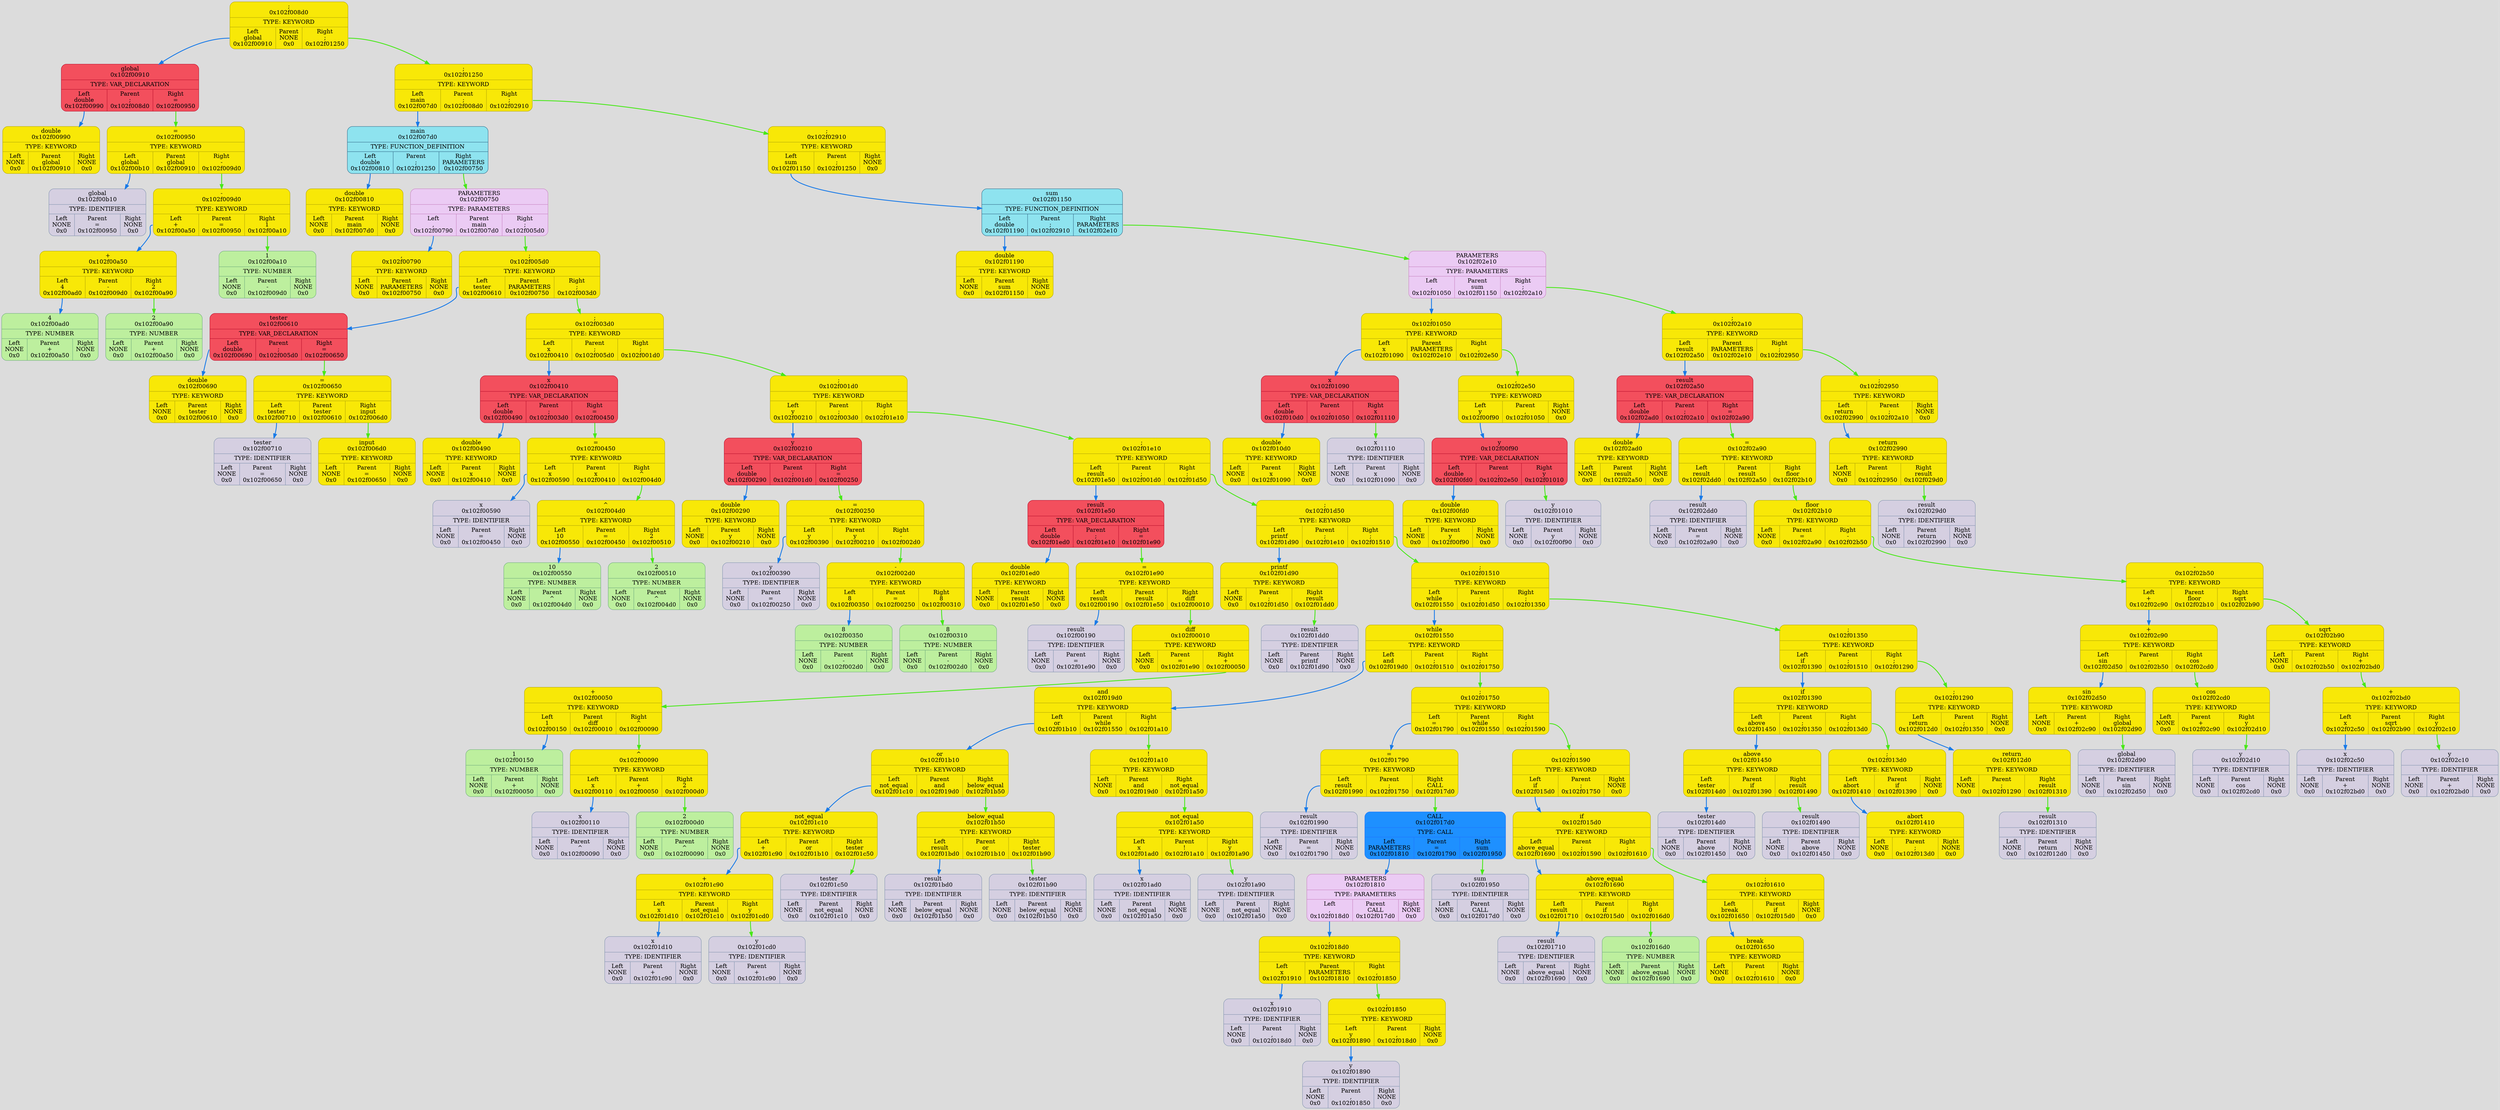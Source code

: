 digraph {
	fontname = "UbuntuMono";
	bgcolor = "#DCDCDC";

	node0x102f008d0 [ shape = Mrecord; style = filled; fillcolor = "#F8E807"; color = "#B6AA05"; fontcolor = "#000000"; label = " { ;\n0x102f008d0 | TYPE: KEYWORD| { <left> Left\nglobal\n0x102f00910 | Parent\nNONE\n0x0 | <right> Right\n;\n0x102f01250 } } "; ];
	node0x102f008d0:<left> -> node0x102f00910 [ style = "bold"; color = "#187AE8"; label = ""; ];
	node0x102f00910 [ shape = Mrecord; style = filled; fillcolor = "#F34F5D"; color = "#BD132F"; fontcolor = "#000000"; label = " { global\n0x102f00910 | TYPE: VAR_DECLARATION| { <left> Left\ndouble\n0x102f00990 | Parent\n;\n0x102f008d0 | <right> Right\n=\n0x102f00950 } } "; ];
	node0x102f00910:<left> -> node0x102f00990 [ style = "bold"; color = "#187AE8"; label = ""; ];
	node0x102f00990 [ shape = Mrecord; style = filled; fillcolor = "#F8E807"; color = "#B6AA05"; fontcolor = "#000000"; label = " { double\n0x102f00990 | TYPE: KEYWORD| { <left> Left\nNONE\n0x0 | Parent\nglobal\n0x102f00910 | <right> Right\nNONE\n0x0 } } "; ];
	node0x102f00950 [ shape = Mrecord; style = filled; fillcolor = "#F8E807"; color = "#B6AA05"; fontcolor = "#000000"; label = " { =\n0x102f00950 | TYPE: KEYWORD| { <left> Left\nglobal\n0x102f00b10 | Parent\nglobal\n0x102f00910 | <right> Right\n-\n0x102f009d0 } } "; ];
	node0x102f00950:<left> -> node0x102f00b10 [ style = "bold"; color = "#187AE8"; label = ""; ];
	node0x102f00b10 [ shape = Mrecord; style = filled; fillcolor = "#D5CFE1"; color = "#8797b2"; fontcolor = "#000000"; label = " { global\n0x102f00b10 | TYPE: IDENTIFIER| { <left> Left\nNONE\n0x0 | Parent\n=\n0x102f00950 | <right> Right\nNONE\n0x0 } } "; ];
	node0x102f009d0 [ shape = Mrecord; style = filled; fillcolor = "#F8E807"; color = "#B6AA05"; fontcolor = "#000000"; label = " { -\n0x102f009d0 | TYPE: KEYWORD| { <left> Left\n+\n0x102f00a50 | Parent\n=\n0x102f00950 | <right> Right\n1\n0x102f00a10 } } "; ];
	node0x102f009d0:<left> -> node0x102f00a50 [ style = "bold"; color = "#187AE8"; label = ""; ];
	node0x102f00a50 [ shape = Mrecord; style = filled; fillcolor = "#F8E807"; color = "#B6AA05"; fontcolor = "#000000"; label = " { +\n0x102f00a50 | TYPE: KEYWORD| { <left> Left\n4\n0x102f00ad0 | Parent\n-\n0x102f009d0 | <right> Right\n2\n0x102f00a90 } } "; ];
	node0x102f00a50:<left> -> node0x102f00ad0 [ style = "bold"; color = "#187AE8"; label = ""; ];
	node0x102f00ad0 [ shape = Mrecord; style = filled; fillcolor = "#BDEF9E"; color = "#74AF80"; fontcolor = "#000000"; label = " { 4\n0x102f00ad0 | TYPE: NUMBER| { <left> Left\nNONE\n0x0 | Parent\n+\n0x102f00a50 | <right> Right\nNONE\n0x0 } } "; ];
	node0x102f00a90 [ shape = Mrecord; style = filled; fillcolor = "#BDEF9E"; color = "#74AF80"; fontcolor = "#000000"; label = " { 2\n0x102f00a90 | TYPE: NUMBER| { <left> Left\nNONE\n0x0 | Parent\n+\n0x102f00a50 | <right> Right\nNONE\n0x0 } } "; ];
	node0x102f00a50:<right> -> node0x102f00a90 [ style = "bold"; color = "#48E818"; label = ""; ];
	node0x102f00a10 [ shape = Mrecord; style = filled; fillcolor = "#BDEF9E"; color = "#74AF80"; fontcolor = "#000000"; label = " { 1\n0x102f00a10 | TYPE: NUMBER| { <left> Left\nNONE\n0x0 | Parent\n-\n0x102f009d0 | <right> Right\nNONE\n0x0 } } "; ];
	node0x102f009d0:<right> -> node0x102f00a10 [ style = "bold"; color = "#48E818"; label = ""; ];
	node0x102f00950:<right> -> node0x102f009d0 [ style = "bold"; color = "#48E818"; label = ""; ];
	node0x102f00910:<right> -> node0x102f00950 [ style = "bold"; color = "#48E818"; label = ""; ];
	node0x102f01250 [ shape = Mrecord; style = filled; fillcolor = "#F8E807"; color = "#B6AA05"; fontcolor = "#000000"; label = " { ;\n0x102f01250 | TYPE: KEYWORD| { <left> Left\nmain\n0x102f007d0 | Parent\n;\n0x102f008d0 | <right> Right\n;\n0x102f02910 } } "; ];
	node0x102f01250:<left> -> node0x102f007d0 [ style = "bold"; color = "#187AE8"; label = ""; ];
	node0x102f007d0 [ shape = Mrecord; style = filled; fillcolor = "#8EE3EF"; color = "#37718E"; fontcolor = "#000000"; label = " { main\n0x102f007d0 | TYPE: FUNCTION_DEFINITION| { <left> Left\ndouble\n0x102f00810 | Parent\n;\n0x102f01250 | <right> Right\nPARAMETERS\n0x102f00750 } } "; ];
	node0x102f007d0:<left> -> node0x102f00810 [ style = "bold"; color = "#187AE8"; label = ""; ];
	node0x102f00810 [ shape = Mrecord; style = filled; fillcolor = "#F8E807"; color = "#B6AA05"; fontcolor = "#000000"; label = " { double\n0x102f00810 | TYPE: KEYWORD| { <left> Left\nNONE\n0x0 | Parent\nmain\n0x102f007d0 | <right> Right\nNONE\n0x0 } } "; ];
	node0x102f00750 [ shape = Mrecord; style = filled; fillcolor = "#EBCBF4"; color = "#C986C3"; fontcolor = "#000000"; label = " { PARAMETERS\n0x102f00750 | TYPE: PARAMETERS| { <left> Left\n,\n0x102f00790 | Parent\nmain\n0x102f007d0 | <right> Right\n;\n0x102f005d0 } } "; ];
	node0x102f00750:<left> -> node0x102f00790 [ style = "bold"; color = "#187AE8"; label = ""; ];
	node0x102f00790 [ shape = Mrecord; style = filled; fillcolor = "#F8E807"; color = "#B6AA05"; fontcolor = "#000000"; label = " { ,\n0x102f00790 | TYPE: KEYWORD| { <left> Left\nNONE\n0x0 | Parent\nPARAMETERS\n0x102f00750 | <right> Right\nNONE\n0x0 } } "; ];
	node0x102f005d0 [ shape = Mrecord; style = filled; fillcolor = "#F8E807"; color = "#B6AA05"; fontcolor = "#000000"; label = " { ;\n0x102f005d0 | TYPE: KEYWORD| { <left> Left\ntester\n0x102f00610 | Parent\nPARAMETERS\n0x102f00750 | <right> Right\n;\n0x102f003d0 } } "; ];
	node0x102f005d0:<left> -> node0x102f00610 [ style = "bold"; color = "#187AE8"; label = ""; ];
	node0x102f00610 [ shape = Mrecord; style = filled; fillcolor = "#F34F5D"; color = "#BD132F"; fontcolor = "#000000"; label = " { tester\n0x102f00610 | TYPE: VAR_DECLARATION| { <left> Left\ndouble\n0x102f00690 | Parent\n;\n0x102f005d0 | <right> Right\n=\n0x102f00650 } } "; ];
	node0x102f00610:<left> -> node0x102f00690 [ style = "bold"; color = "#187AE8"; label = ""; ];
	node0x102f00690 [ shape = Mrecord; style = filled; fillcolor = "#F8E807"; color = "#B6AA05"; fontcolor = "#000000"; label = " { double\n0x102f00690 | TYPE: KEYWORD| { <left> Left\nNONE\n0x0 | Parent\ntester\n0x102f00610 | <right> Right\nNONE\n0x0 } } "; ];
	node0x102f00650 [ shape = Mrecord; style = filled; fillcolor = "#F8E807"; color = "#B6AA05"; fontcolor = "#000000"; label = " { =\n0x102f00650 | TYPE: KEYWORD| { <left> Left\ntester\n0x102f00710 | Parent\ntester\n0x102f00610 | <right> Right\ninput\n0x102f006d0 } } "; ];
	node0x102f00650:<left> -> node0x102f00710 [ style = "bold"; color = "#187AE8"; label = ""; ];
	node0x102f00710 [ shape = Mrecord; style = filled; fillcolor = "#D5CFE1"; color = "#8797b2"; fontcolor = "#000000"; label = " { tester\n0x102f00710 | TYPE: IDENTIFIER| { <left> Left\nNONE\n0x0 | Parent\n=\n0x102f00650 | <right> Right\nNONE\n0x0 } } "; ];
	node0x102f006d0 [ shape = Mrecord; style = filled; fillcolor = "#F8E807"; color = "#B6AA05"; fontcolor = "#000000"; label = " { input\n0x102f006d0 | TYPE: KEYWORD| { <left> Left\nNONE\n0x0 | Parent\n=\n0x102f00650 | <right> Right\nNONE\n0x0 } } "; ];
	node0x102f00650:<right> -> node0x102f006d0 [ style = "bold"; color = "#48E818"; label = ""; ];
	node0x102f00610:<right> -> node0x102f00650 [ style = "bold"; color = "#48E818"; label = ""; ];
	node0x102f003d0 [ shape = Mrecord; style = filled; fillcolor = "#F8E807"; color = "#B6AA05"; fontcolor = "#000000"; label = " { ;\n0x102f003d0 | TYPE: KEYWORD| { <left> Left\nx\n0x102f00410 | Parent\n;\n0x102f005d0 | <right> Right\n;\n0x102f001d0 } } "; ];
	node0x102f003d0:<left> -> node0x102f00410 [ style = "bold"; color = "#187AE8"; label = ""; ];
	node0x102f00410 [ shape = Mrecord; style = filled; fillcolor = "#F34F5D"; color = "#BD132F"; fontcolor = "#000000"; label = " { x\n0x102f00410 | TYPE: VAR_DECLARATION| { <left> Left\ndouble\n0x102f00490 | Parent\n;\n0x102f003d0 | <right> Right\n=\n0x102f00450 } } "; ];
	node0x102f00410:<left> -> node0x102f00490 [ style = "bold"; color = "#187AE8"; label = ""; ];
	node0x102f00490 [ shape = Mrecord; style = filled; fillcolor = "#F8E807"; color = "#B6AA05"; fontcolor = "#000000"; label = " { double\n0x102f00490 | TYPE: KEYWORD| { <left> Left\nNONE\n0x0 | Parent\nx\n0x102f00410 | <right> Right\nNONE\n0x0 } } "; ];
	node0x102f00450 [ shape = Mrecord; style = filled; fillcolor = "#F8E807"; color = "#B6AA05"; fontcolor = "#000000"; label = " { =\n0x102f00450 | TYPE: KEYWORD| { <left> Left\nx\n0x102f00590 | Parent\nx\n0x102f00410 | <right> Right\n^\n0x102f004d0 } } "; ];
	node0x102f00450:<left> -> node0x102f00590 [ style = "bold"; color = "#187AE8"; label = ""; ];
	node0x102f00590 [ shape = Mrecord; style = filled; fillcolor = "#D5CFE1"; color = "#8797b2"; fontcolor = "#000000"; label = " { x\n0x102f00590 | TYPE: IDENTIFIER| { <left> Left\nNONE\n0x0 | Parent\n=\n0x102f00450 | <right> Right\nNONE\n0x0 } } "; ];
	node0x102f004d0 [ shape = Mrecord; style = filled; fillcolor = "#F8E807"; color = "#B6AA05"; fontcolor = "#000000"; label = " { ^\n0x102f004d0 | TYPE: KEYWORD| { <left> Left\n10\n0x102f00550 | Parent\n=\n0x102f00450 | <right> Right\n2\n0x102f00510 } } "; ];
	node0x102f004d0:<left> -> node0x102f00550 [ style = "bold"; color = "#187AE8"; label = ""; ];
	node0x102f00550 [ shape = Mrecord; style = filled; fillcolor = "#BDEF9E"; color = "#74AF80"; fontcolor = "#000000"; label = " { 10\n0x102f00550 | TYPE: NUMBER| { <left> Left\nNONE\n0x0 | Parent\n^\n0x102f004d0 | <right> Right\nNONE\n0x0 } } "; ];
	node0x102f00510 [ shape = Mrecord; style = filled; fillcolor = "#BDEF9E"; color = "#74AF80"; fontcolor = "#000000"; label = " { 2\n0x102f00510 | TYPE: NUMBER| { <left> Left\nNONE\n0x0 | Parent\n^\n0x102f004d0 | <right> Right\nNONE\n0x0 } } "; ];
	node0x102f004d0:<right> -> node0x102f00510 [ style = "bold"; color = "#48E818"; label = ""; ];
	node0x102f00450:<right> -> node0x102f004d0 [ style = "bold"; color = "#48E818"; label = ""; ];
	node0x102f00410:<right> -> node0x102f00450 [ style = "bold"; color = "#48E818"; label = ""; ];
	node0x102f001d0 [ shape = Mrecord; style = filled; fillcolor = "#F8E807"; color = "#B6AA05"; fontcolor = "#000000"; label = " { ;\n0x102f001d0 | TYPE: KEYWORD| { <left> Left\ny\n0x102f00210 | Parent\n;\n0x102f003d0 | <right> Right\n;\n0x102f01e10 } } "; ];
	node0x102f001d0:<left> -> node0x102f00210 [ style = "bold"; color = "#187AE8"; label = ""; ];
	node0x102f00210 [ shape = Mrecord; style = filled; fillcolor = "#F34F5D"; color = "#BD132F"; fontcolor = "#000000"; label = " { y\n0x102f00210 | TYPE: VAR_DECLARATION| { <left> Left\ndouble\n0x102f00290 | Parent\n;\n0x102f001d0 | <right> Right\n=\n0x102f00250 } } "; ];
	node0x102f00210:<left> -> node0x102f00290 [ style = "bold"; color = "#187AE8"; label = ""; ];
	node0x102f00290 [ shape = Mrecord; style = filled; fillcolor = "#F8E807"; color = "#B6AA05"; fontcolor = "#000000"; label = " { double\n0x102f00290 | TYPE: KEYWORD| { <left> Left\nNONE\n0x0 | Parent\ny\n0x102f00210 | <right> Right\nNONE\n0x0 } } "; ];
	node0x102f00250 [ shape = Mrecord; style = filled; fillcolor = "#F8E807"; color = "#B6AA05"; fontcolor = "#000000"; label = " { =\n0x102f00250 | TYPE: KEYWORD| { <left> Left\ny\n0x102f00390 | Parent\ny\n0x102f00210 | <right> Right\n-\n0x102f002d0 } } "; ];
	node0x102f00250:<left> -> node0x102f00390 [ style = "bold"; color = "#187AE8"; label = ""; ];
	node0x102f00390 [ shape = Mrecord; style = filled; fillcolor = "#D5CFE1"; color = "#8797b2"; fontcolor = "#000000"; label = " { y\n0x102f00390 | TYPE: IDENTIFIER| { <left> Left\nNONE\n0x0 | Parent\n=\n0x102f00250 | <right> Right\nNONE\n0x0 } } "; ];
	node0x102f002d0 [ shape = Mrecord; style = filled; fillcolor = "#F8E807"; color = "#B6AA05"; fontcolor = "#000000"; label = " { -\n0x102f002d0 | TYPE: KEYWORD| { <left> Left\n8\n0x102f00350 | Parent\n=\n0x102f00250 | <right> Right\n8\n0x102f00310 } } "; ];
	node0x102f002d0:<left> -> node0x102f00350 [ style = "bold"; color = "#187AE8"; label = ""; ];
	node0x102f00350 [ shape = Mrecord; style = filled; fillcolor = "#BDEF9E"; color = "#74AF80"; fontcolor = "#000000"; label = " { 8\n0x102f00350 | TYPE: NUMBER| { <left> Left\nNONE\n0x0 | Parent\n-\n0x102f002d0 | <right> Right\nNONE\n0x0 } } "; ];
	node0x102f00310 [ shape = Mrecord; style = filled; fillcolor = "#BDEF9E"; color = "#74AF80"; fontcolor = "#000000"; label = " { 8\n0x102f00310 | TYPE: NUMBER| { <left> Left\nNONE\n0x0 | Parent\n-\n0x102f002d0 | <right> Right\nNONE\n0x0 } } "; ];
	node0x102f002d0:<right> -> node0x102f00310 [ style = "bold"; color = "#48E818"; label = ""; ];
	node0x102f00250:<right> -> node0x102f002d0 [ style = "bold"; color = "#48E818"; label = ""; ];
	node0x102f00210:<right> -> node0x102f00250 [ style = "bold"; color = "#48E818"; label = ""; ];
	node0x102f01e10 [ shape = Mrecord; style = filled; fillcolor = "#F8E807"; color = "#B6AA05"; fontcolor = "#000000"; label = " { ;\n0x102f01e10 | TYPE: KEYWORD| { <left> Left\nresult\n0x102f01e50 | Parent\n;\n0x102f001d0 | <right> Right\n;\n0x102f01d50 } } "; ];
	node0x102f01e10:<left> -> node0x102f01e50 [ style = "bold"; color = "#187AE8"; label = ""; ];
	node0x102f01e50 [ shape = Mrecord; style = filled; fillcolor = "#F34F5D"; color = "#BD132F"; fontcolor = "#000000"; label = " { result\n0x102f01e50 | TYPE: VAR_DECLARATION| { <left> Left\ndouble\n0x102f01ed0 | Parent\n;\n0x102f01e10 | <right> Right\n=\n0x102f01e90 } } "; ];
	node0x102f01e50:<left> -> node0x102f01ed0 [ style = "bold"; color = "#187AE8"; label = ""; ];
	node0x102f01ed0 [ shape = Mrecord; style = filled; fillcolor = "#F8E807"; color = "#B6AA05"; fontcolor = "#000000"; label = " { double\n0x102f01ed0 | TYPE: KEYWORD| { <left> Left\nNONE\n0x0 | Parent\nresult\n0x102f01e50 | <right> Right\nNONE\n0x0 } } "; ];
	node0x102f01e90 [ shape = Mrecord; style = filled; fillcolor = "#F8E807"; color = "#B6AA05"; fontcolor = "#000000"; label = " { =\n0x102f01e90 | TYPE: KEYWORD| { <left> Left\nresult\n0x102f00190 | Parent\nresult\n0x102f01e50 | <right> Right\ndiff\n0x102f00010 } } "; ];
	node0x102f01e90:<left> -> node0x102f00190 [ style = "bold"; color = "#187AE8"; label = ""; ];
	node0x102f00190 [ shape = Mrecord; style = filled; fillcolor = "#D5CFE1"; color = "#8797b2"; fontcolor = "#000000"; label = " { result\n0x102f00190 | TYPE: IDENTIFIER| { <left> Left\nNONE\n0x0 | Parent\n=\n0x102f01e90 | <right> Right\nNONE\n0x0 } } "; ];
	node0x102f00010 [ shape = Mrecord; style = filled; fillcolor = "#F8E807"; color = "#B6AA05"; fontcolor = "#000000"; label = " { diff\n0x102f00010 | TYPE: KEYWORD| { <left> Left\nNONE\n0x0 | Parent\n=\n0x102f01e90 | <right> Right\n+\n0x102f00050 } } "; ];
	node0x102f00050 [ shape = Mrecord; style = filled; fillcolor = "#F8E807"; color = "#B6AA05"; fontcolor = "#000000"; label = " { +\n0x102f00050 | TYPE: KEYWORD| { <left> Left\n1\n0x102f00150 | Parent\ndiff\n0x102f00010 | <right> Right\n^\n0x102f00090 } } "; ];
	node0x102f00050:<left> -> node0x102f00150 [ style = "bold"; color = "#187AE8"; label = ""; ];
	node0x102f00150 [ shape = Mrecord; style = filled; fillcolor = "#BDEF9E"; color = "#74AF80"; fontcolor = "#000000"; label = " { 1\n0x102f00150 | TYPE: NUMBER| { <left> Left\nNONE\n0x0 | Parent\n+\n0x102f00050 | <right> Right\nNONE\n0x0 } } "; ];
	node0x102f00090 [ shape = Mrecord; style = filled; fillcolor = "#F8E807"; color = "#B6AA05"; fontcolor = "#000000"; label = " { ^\n0x102f00090 | TYPE: KEYWORD| { <left> Left\nx\n0x102f00110 | Parent\n+\n0x102f00050 | <right> Right\n2\n0x102f000d0 } } "; ];
	node0x102f00090:<left> -> node0x102f00110 [ style = "bold"; color = "#187AE8"; label = ""; ];
	node0x102f00110 [ shape = Mrecord; style = filled; fillcolor = "#D5CFE1"; color = "#8797b2"; fontcolor = "#000000"; label = " { x\n0x102f00110 | TYPE: IDENTIFIER| { <left> Left\nNONE\n0x0 | Parent\n^\n0x102f00090 | <right> Right\nNONE\n0x0 } } "; ];
	node0x102f000d0 [ shape = Mrecord; style = filled; fillcolor = "#BDEF9E"; color = "#74AF80"; fontcolor = "#000000"; label = " { 2\n0x102f000d0 | TYPE: NUMBER| { <left> Left\nNONE\n0x0 | Parent\n^\n0x102f00090 | <right> Right\nNONE\n0x0 } } "; ];
	node0x102f00090:<right> -> node0x102f000d0 [ style = "bold"; color = "#48E818"; label = ""; ];
	node0x102f00050:<right> -> node0x102f00090 [ style = "bold"; color = "#48E818"; label = ""; ];
	node0x102f00010:<right> -> node0x102f00050 [ style = "bold"; color = "#48E818"; label = ""; ];
	node0x102f01e90:<right> -> node0x102f00010 [ style = "bold"; color = "#48E818"; label = ""; ];
	node0x102f01e50:<right> -> node0x102f01e90 [ style = "bold"; color = "#48E818"; label = ""; ];
	node0x102f01d50 [ shape = Mrecord; style = filled; fillcolor = "#F8E807"; color = "#B6AA05"; fontcolor = "#000000"; label = " { ;\n0x102f01d50 | TYPE: KEYWORD| { <left> Left\nprintf\n0x102f01d90 | Parent\n;\n0x102f01e10 | <right> Right\n;\n0x102f01510 } } "; ];
	node0x102f01d50:<left> -> node0x102f01d90 [ style = "bold"; color = "#187AE8"; label = ""; ];
	node0x102f01d90 [ shape = Mrecord; style = filled; fillcolor = "#F8E807"; color = "#B6AA05"; fontcolor = "#000000"; label = " { printf\n0x102f01d90 | TYPE: KEYWORD| { <left> Left\nNONE\n0x0 | Parent\n;\n0x102f01d50 | <right> Right\nresult\n0x102f01dd0 } } "; ];
	node0x102f01dd0 [ shape = Mrecord; style = filled; fillcolor = "#D5CFE1"; color = "#8797b2"; fontcolor = "#000000"; label = " { result\n0x102f01dd0 | TYPE: IDENTIFIER| { <left> Left\nNONE\n0x0 | Parent\nprintf\n0x102f01d90 | <right> Right\nNONE\n0x0 } } "; ];
	node0x102f01d90:<right> -> node0x102f01dd0 [ style = "bold"; color = "#48E818"; label = ""; ];
	node0x102f01510 [ shape = Mrecord; style = filled; fillcolor = "#F8E807"; color = "#B6AA05"; fontcolor = "#000000"; label = " { ;\n0x102f01510 | TYPE: KEYWORD| { <left> Left\nwhile\n0x102f01550 | Parent\n;\n0x102f01d50 | <right> Right\n;\n0x102f01350 } } "; ];
	node0x102f01510:<left> -> node0x102f01550 [ style = "bold"; color = "#187AE8"; label = ""; ];
	node0x102f01550 [ shape = Mrecord; style = filled; fillcolor = "#F8E807"; color = "#B6AA05"; fontcolor = "#000000"; label = " { while\n0x102f01550 | TYPE: KEYWORD| { <left> Left\nand\n0x102f019d0 | Parent\n;\n0x102f01510 | <right> Right\n;\n0x102f01750 } } "; ];
	node0x102f01550:<left> -> node0x102f019d0 [ style = "bold"; color = "#187AE8"; label = ""; ];
	node0x102f019d0 [ shape = Mrecord; style = filled; fillcolor = "#F8E807"; color = "#B6AA05"; fontcolor = "#000000"; label = " { and\n0x102f019d0 | TYPE: KEYWORD| { <left> Left\nor\n0x102f01b10 | Parent\nwhile\n0x102f01550 | <right> Right\n!\n0x102f01a10 } } "; ];
	node0x102f019d0:<left> -> node0x102f01b10 [ style = "bold"; color = "#187AE8"; label = ""; ];
	node0x102f01b10 [ shape = Mrecord; style = filled; fillcolor = "#F8E807"; color = "#B6AA05"; fontcolor = "#000000"; label = " { or\n0x102f01b10 | TYPE: KEYWORD| { <left> Left\nnot_equal\n0x102f01c10 | Parent\nand\n0x102f019d0 | <right> Right\nbelow_equal\n0x102f01b50 } } "; ];
	node0x102f01b10:<left> -> node0x102f01c10 [ style = "bold"; color = "#187AE8"; label = ""; ];
	node0x102f01c10 [ shape = Mrecord; style = filled; fillcolor = "#F8E807"; color = "#B6AA05"; fontcolor = "#000000"; label = " { not_equal\n0x102f01c10 | TYPE: KEYWORD| { <left> Left\n+\n0x102f01c90 | Parent\nor\n0x102f01b10 | <right> Right\ntester\n0x102f01c50 } } "; ];
	node0x102f01c10:<left> -> node0x102f01c90 [ style = "bold"; color = "#187AE8"; label = ""; ];
	node0x102f01c90 [ shape = Mrecord; style = filled; fillcolor = "#F8E807"; color = "#B6AA05"; fontcolor = "#000000"; label = " { +\n0x102f01c90 | TYPE: KEYWORD| { <left> Left\nx\n0x102f01d10 | Parent\nnot_equal\n0x102f01c10 | <right> Right\ny\n0x102f01cd0 } } "; ];
	node0x102f01c90:<left> -> node0x102f01d10 [ style = "bold"; color = "#187AE8"; label = ""; ];
	node0x102f01d10 [ shape = Mrecord; style = filled; fillcolor = "#D5CFE1"; color = "#8797b2"; fontcolor = "#000000"; label = " { x\n0x102f01d10 | TYPE: IDENTIFIER| { <left> Left\nNONE\n0x0 | Parent\n+\n0x102f01c90 | <right> Right\nNONE\n0x0 } } "; ];
	node0x102f01cd0 [ shape = Mrecord; style = filled; fillcolor = "#D5CFE1"; color = "#8797b2"; fontcolor = "#000000"; label = " { y\n0x102f01cd0 | TYPE: IDENTIFIER| { <left> Left\nNONE\n0x0 | Parent\n+\n0x102f01c90 | <right> Right\nNONE\n0x0 } } "; ];
	node0x102f01c90:<right> -> node0x102f01cd0 [ style = "bold"; color = "#48E818"; label = ""; ];
	node0x102f01c50 [ shape = Mrecord; style = filled; fillcolor = "#D5CFE1"; color = "#8797b2"; fontcolor = "#000000"; label = " { tester\n0x102f01c50 | TYPE: IDENTIFIER| { <left> Left\nNONE\n0x0 | Parent\nnot_equal\n0x102f01c10 | <right> Right\nNONE\n0x0 } } "; ];
	node0x102f01c10:<right> -> node0x102f01c50 [ style = "bold"; color = "#48E818"; label = ""; ];
	node0x102f01b50 [ shape = Mrecord; style = filled; fillcolor = "#F8E807"; color = "#B6AA05"; fontcolor = "#000000"; label = " { below_equal\n0x102f01b50 | TYPE: KEYWORD| { <left> Left\nresult\n0x102f01bd0 | Parent\nor\n0x102f01b10 | <right> Right\ntester\n0x102f01b90 } } "; ];
	node0x102f01b50:<left> -> node0x102f01bd0 [ style = "bold"; color = "#187AE8"; label = ""; ];
	node0x102f01bd0 [ shape = Mrecord; style = filled; fillcolor = "#D5CFE1"; color = "#8797b2"; fontcolor = "#000000"; label = " { result\n0x102f01bd0 | TYPE: IDENTIFIER| { <left> Left\nNONE\n0x0 | Parent\nbelow_equal\n0x102f01b50 | <right> Right\nNONE\n0x0 } } "; ];
	node0x102f01b90 [ shape = Mrecord; style = filled; fillcolor = "#D5CFE1"; color = "#8797b2"; fontcolor = "#000000"; label = " { tester\n0x102f01b90 | TYPE: IDENTIFIER| { <left> Left\nNONE\n0x0 | Parent\nbelow_equal\n0x102f01b50 | <right> Right\nNONE\n0x0 } } "; ];
	node0x102f01b50:<right> -> node0x102f01b90 [ style = "bold"; color = "#48E818"; label = ""; ];
	node0x102f01b10:<right> -> node0x102f01b50 [ style = "bold"; color = "#48E818"; label = ""; ];
	node0x102f01a10 [ shape = Mrecord; style = filled; fillcolor = "#F8E807"; color = "#B6AA05"; fontcolor = "#000000"; label = " { !\n0x102f01a10 | TYPE: KEYWORD| { <left> Left\nNONE\n0x0 | Parent\nand\n0x102f019d0 | <right> Right\nnot_equal\n0x102f01a50 } } "; ];
	node0x102f01a50 [ shape = Mrecord; style = filled; fillcolor = "#F8E807"; color = "#B6AA05"; fontcolor = "#000000"; label = " { not_equal\n0x102f01a50 | TYPE: KEYWORD| { <left> Left\nx\n0x102f01ad0 | Parent\n!\n0x102f01a10 | <right> Right\ny\n0x102f01a90 } } "; ];
	node0x102f01a50:<left> -> node0x102f01ad0 [ style = "bold"; color = "#187AE8"; label = ""; ];
	node0x102f01ad0 [ shape = Mrecord; style = filled; fillcolor = "#D5CFE1"; color = "#8797b2"; fontcolor = "#000000"; label = " { x\n0x102f01ad0 | TYPE: IDENTIFIER| { <left> Left\nNONE\n0x0 | Parent\nnot_equal\n0x102f01a50 | <right> Right\nNONE\n0x0 } } "; ];
	node0x102f01a90 [ shape = Mrecord; style = filled; fillcolor = "#D5CFE1"; color = "#8797b2"; fontcolor = "#000000"; label = " { y\n0x102f01a90 | TYPE: IDENTIFIER| { <left> Left\nNONE\n0x0 | Parent\nnot_equal\n0x102f01a50 | <right> Right\nNONE\n0x0 } } "; ];
	node0x102f01a50:<right> -> node0x102f01a90 [ style = "bold"; color = "#48E818"; label = ""; ];
	node0x102f01a10:<right> -> node0x102f01a50 [ style = "bold"; color = "#48E818"; label = ""; ];
	node0x102f019d0:<right> -> node0x102f01a10 [ style = "bold"; color = "#48E818"; label = ""; ];
	node0x102f01750 [ shape = Mrecord; style = filled; fillcolor = "#F8E807"; color = "#B6AA05"; fontcolor = "#000000"; label = " { ;\n0x102f01750 | TYPE: KEYWORD| { <left> Left\n=\n0x102f01790 | Parent\nwhile\n0x102f01550 | <right> Right\n;\n0x102f01590 } } "; ];
	node0x102f01750:<left> -> node0x102f01790 [ style = "bold"; color = "#187AE8"; label = ""; ];
	node0x102f01790 [ shape = Mrecord; style = filled; fillcolor = "#F8E807"; color = "#B6AA05"; fontcolor = "#000000"; label = " { =\n0x102f01790 | TYPE: KEYWORD| { <left> Left\nresult\n0x102f01990 | Parent\n;\n0x102f01750 | <right> Right\nCALL\n0x102f017d0 } } "; ];
	node0x102f01790:<left> -> node0x102f01990 [ style = "bold"; color = "#187AE8"; label = ""; ];
	node0x102f01990 [ shape = Mrecord; style = filled; fillcolor = "#D5CFE1"; color = "#8797b2"; fontcolor = "#000000"; label = " { result\n0x102f01990 | TYPE: IDENTIFIER| { <left> Left\nNONE\n0x0 | Parent\n=\n0x102f01790 | <right> Right\nNONE\n0x0 } } "; ];
	node0x102f017d0 [ shape = Mrecord; style = filled; fillcolor = "#1E90FF"; color = "#1F75FE"; fontcolor = "#000000"; label = " { CALL\n0x102f017d0 | TYPE: CALL| { <left> Left\nPARAMETERS\n0x102f01810 | Parent\n=\n0x102f01790 | <right> Right\nsum\n0x102f01950 } } "; ];
	node0x102f017d0:<left> -> node0x102f01810 [ style = "bold"; color = "#187AE8"; label = ""; ];
	node0x102f01810 [ shape = Mrecord; style = filled; fillcolor = "#EBCBF4"; color = "#C986C3"; fontcolor = "#000000"; label = " { PARAMETERS\n0x102f01810 | TYPE: PARAMETERS| { <left> Left\n,\n0x102f018d0 | Parent\nCALL\n0x102f017d0 | <right> Right\nNONE\n0x0 } } "; ];
	node0x102f01810:<left> -> node0x102f018d0 [ style = "bold"; color = "#187AE8"; label = ""; ];
	node0x102f018d0 [ shape = Mrecord; style = filled; fillcolor = "#F8E807"; color = "#B6AA05"; fontcolor = "#000000"; label = " { ,\n0x102f018d0 | TYPE: KEYWORD| { <left> Left\nx\n0x102f01910 | Parent\nPARAMETERS\n0x102f01810 | <right> Right\n,\n0x102f01850 } } "; ];
	node0x102f018d0:<left> -> node0x102f01910 [ style = "bold"; color = "#187AE8"; label = ""; ];
	node0x102f01910 [ shape = Mrecord; style = filled; fillcolor = "#D5CFE1"; color = "#8797b2"; fontcolor = "#000000"; label = " { x\n0x102f01910 | TYPE: IDENTIFIER| { <left> Left\nNONE\n0x0 | Parent\n,\n0x102f018d0 | <right> Right\nNONE\n0x0 } } "; ];
	node0x102f01850 [ shape = Mrecord; style = filled; fillcolor = "#F8E807"; color = "#B6AA05"; fontcolor = "#000000"; label = " { ,\n0x102f01850 | TYPE: KEYWORD| { <left> Left\ny\n0x102f01890 | Parent\n,\n0x102f018d0 | <right> Right\nNONE\n0x0 } } "; ];
	node0x102f01850:<left> -> node0x102f01890 [ style = "bold"; color = "#187AE8"; label = ""; ];
	node0x102f01890 [ shape = Mrecord; style = filled; fillcolor = "#D5CFE1"; color = "#8797b2"; fontcolor = "#000000"; label = " { y\n0x102f01890 | TYPE: IDENTIFIER| { <left> Left\nNONE\n0x0 | Parent\n,\n0x102f01850 | <right> Right\nNONE\n0x0 } } "; ];
	node0x102f018d0:<right> -> node0x102f01850 [ style = "bold"; color = "#48E818"; label = ""; ];
	node0x102f01950 [ shape = Mrecord; style = filled; fillcolor = "#D5CFE1"; color = "#8797b2"; fontcolor = "#000000"; label = " { sum\n0x102f01950 | TYPE: IDENTIFIER| { <left> Left\nNONE\n0x0 | Parent\nCALL\n0x102f017d0 | <right> Right\nNONE\n0x0 } } "; ];
	node0x102f017d0:<right> -> node0x102f01950 [ style = "bold"; color = "#48E818"; label = ""; ];
	node0x102f01790:<right> -> node0x102f017d0 [ style = "bold"; color = "#48E818"; label = ""; ];
	node0x102f01590 [ shape = Mrecord; style = filled; fillcolor = "#F8E807"; color = "#B6AA05"; fontcolor = "#000000"; label = " { ;\n0x102f01590 | TYPE: KEYWORD| { <left> Left\nif\n0x102f015d0 | Parent\n;\n0x102f01750 | <right> Right\nNONE\n0x0 } } "; ];
	node0x102f01590:<left> -> node0x102f015d0 [ style = "bold"; color = "#187AE8"; label = ""; ];
	node0x102f015d0 [ shape = Mrecord; style = filled; fillcolor = "#F8E807"; color = "#B6AA05"; fontcolor = "#000000"; label = " { if\n0x102f015d0 | TYPE: KEYWORD| { <left> Left\nabove_equal\n0x102f01690 | Parent\n;\n0x102f01590 | <right> Right\n;\n0x102f01610 } } "; ];
	node0x102f015d0:<left> -> node0x102f01690 [ style = "bold"; color = "#187AE8"; label = ""; ];
	node0x102f01690 [ shape = Mrecord; style = filled; fillcolor = "#F8E807"; color = "#B6AA05"; fontcolor = "#000000"; label = " { above_equal\n0x102f01690 | TYPE: KEYWORD| { <left> Left\nresult\n0x102f01710 | Parent\nif\n0x102f015d0 | <right> Right\n0\n0x102f016d0 } } "; ];
	node0x102f01690:<left> -> node0x102f01710 [ style = "bold"; color = "#187AE8"; label = ""; ];
	node0x102f01710 [ shape = Mrecord; style = filled; fillcolor = "#D5CFE1"; color = "#8797b2"; fontcolor = "#000000"; label = " { result\n0x102f01710 | TYPE: IDENTIFIER| { <left> Left\nNONE\n0x0 | Parent\nabove_equal\n0x102f01690 | <right> Right\nNONE\n0x0 } } "; ];
	node0x102f016d0 [ shape = Mrecord; style = filled; fillcolor = "#BDEF9E"; color = "#74AF80"; fontcolor = "#000000"; label = " { 0\n0x102f016d0 | TYPE: NUMBER| { <left> Left\nNONE\n0x0 | Parent\nabove_equal\n0x102f01690 | <right> Right\nNONE\n0x0 } } "; ];
	node0x102f01690:<right> -> node0x102f016d0 [ style = "bold"; color = "#48E818"; label = ""; ];
	node0x102f01610 [ shape = Mrecord; style = filled; fillcolor = "#F8E807"; color = "#B6AA05"; fontcolor = "#000000"; label = " { ;\n0x102f01610 | TYPE: KEYWORD| { <left> Left\nbreak\n0x102f01650 | Parent\nif\n0x102f015d0 | <right> Right\nNONE\n0x0 } } "; ];
	node0x102f01610:<left> -> node0x102f01650 [ style = "bold"; color = "#187AE8"; label = ""; ];
	node0x102f01650 [ shape = Mrecord; style = filled; fillcolor = "#F8E807"; color = "#B6AA05"; fontcolor = "#000000"; label = " { break\n0x102f01650 | TYPE: KEYWORD| { <left> Left\nNONE\n0x0 | Parent\n;\n0x102f01610 | <right> Right\nNONE\n0x0 } } "; ];
	node0x102f015d0:<right> -> node0x102f01610 [ style = "bold"; color = "#48E818"; label = ""; ];
	node0x102f01750:<right> -> node0x102f01590 [ style = "bold"; color = "#48E818"; label = ""; ];
	node0x102f01550:<right> -> node0x102f01750 [ style = "bold"; color = "#48E818"; label = ""; ];
	node0x102f01350 [ shape = Mrecord; style = filled; fillcolor = "#F8E807"; color = "#B6AA05"; fontcolor = "#000000"; label = " { ;\n0x102f01350 | TYPE: KEYWORD| { <left> Left\nif\n0x102f01390 | Parent\n;\n0x102f01510 | <right> Right\n;\n0x102f01290 } } "; ];
	node0x102f01350:<left> -> node0x102f01390 [ style = "bold"; color = "#187AE8"; label = ""; ];
	node0x102f01390 [ shape = Mrecord; style = filled; fillcolor = "#F8E807"; color = "#B6AA05"; fontcolor = "#000000"; label = " { if\n0x102f01390 | TYPE: KEYWORD| { <left> Left\nabove\n0x102f01450 | Parent\n;\n0x102f01350 | <right> Right\n;\n0x102f013d0 } } "; ];
	node0x102f01390:<left> -> node0x102f01450 [ style = "bold"; color = "#187AE8"; label = ""; ];
	node0x102f01450 [ shape = Mrecord; style = filled; fillcolor = "#F8E807"; color = "#B6AA05"; fontcolor = "#000000"; label = " { above\n0x102f01450 | TYPE: KEYWORD| { <left> Left\ntester\n0x102f014d0 | Parent\nif\n0x102f01390 | <right> Right\nresult\n0x102f01490 } } "; ];
	node0x102f01450:<left> -> node0x102f014d0 [ style = "bold"; color = "#187AE8"; label = ""; ];
	node0x102f014d0 [ shape = Mrecord; style = filled; fillcolor = "#D5CFE1"; color = "#8797b2"; fontcolor = "#000000"; label = " { tester\n0x102f014d0 | TYPE: IDENTIFIER| { <left> Left\nNONE\n0x0 | Parent\nabove\n0x102f01450 | <right> Right\nNONE\n0x0 } } "; ];
	node0x102f01490 [ shape = Mrecord; style = filled; fillcolor = "#D5CFE1"; color = "#8797b2"; fontcolor = "#000000"; label = " { result\n0x102f01490 | TYPE: IDENTIFIER| { <left> Left\nNONE\n0x0 | Parent\nabove\n0x102f01450 | <right> Right\nNONE\n0x0 } } "; ];
	node0x102f01450:<right> -> node0x102f01490 [ style = "bold"; color = "#48E818"; label = ""; ];
	node0x102f013d0 [ shape = Mrecord; style = filled; fillcolor = "#F8E807"; color = "#B6AA05"; fontcolor = "#000000"; label = " { ;\n0x102f013d0 | TYPE: KEYWORD| { <left> Left\nabort\n0x102f01410 | Parent\nif\n0x102f01390 | <right> Right\nNONE\n0x0 } } "; ];
	node0x102f013d0:<left> -> node0x102f01410 [ style = "bold"; color = "#187AE8"; label = ""; ];
	node0x102f01410 [ shape = Mrecord; style = filled; fillcolor = "#F8E807"; color = "#B6AA05"; fontcolor = "#000000"; label = " { abort\n0x102f01410 | TYPE: KEYWORD| { <left> Left\nNONE\n0x0 | Parent\n;\n0x102f013d0 | <right> Right\nNONE\n0x0 } } "; ];
	node0x102f01390:<right> -> node0x102f013d0 [ style = "bold"; color = "#48E818"; label = ""; ];
	node0x102f01290 [ shape = Mrecord; style = filled; fillcolor = "#F8E807"; color = "#B6AA05"; fontcolor = "#000000"; label = " { ;\n0x102f01290 | TYPE: KEYWORD| { <left> Left\nreturn\n0x102f012d0 | Parent\n;\n0x102f01350 | <right> Right\nNONE\n0x0 } } "; ];
	node0x102f01290:<left> -> node0x102f012d0 [ style = "bold"; color = "#187AE8"; label = ""; ];
	node0x102f012d0 [ shape = Mrecord; style = filled; fillcolor = "#F8E807"; color = "#B6AA05"; fontcolor = "#000000"; label = " { return\n0x102f012d0 | TYPE: KEYWORD| { <left> Left\nNONE\n0x0 | Parent\n;\n0x102f01290 | <right> Right\nresult\n0x102f01310 } } "; ];
	node0x102f01310 [ shape = Mrecord; style = filled; fillcolor = "#D5CFE1"; color = "#8797b2"; fontcolor = "#000000"; label = " { result\n0x102f01310 | TYPE: IDENTIFIER| { <left> Left\nNONE\n0x0 | Parent\nreturn\n0x102f012d0 | <right> Right\nNONE\n0x0 } } "; ];
	node0x102f012d0:<right> -> node0x102f01310 [ style = "bold"; color = "#48E818"; label = ""; ];
	node0x102f01350:<right> -> node0x102f01290 [ style = "bold"; color = "#48E818"; label = ""; ];
	node0x102f01510:<right> -> node0x102f01350 [ style = "bold"; color = "#48E818"; label = ""; ];
	node0x102f01d50:<right> -> node0x102f01510 [ style = "bold"; color = "#48E818"; label = ""; ];
	node0x102f01e10:<right> -> node0x102f01d50 [ style = "bold"; color = "#48E818"; label = ""; ];
	node0x102f001d0:<right> -> node0x102f01e10 [ style = "bold"; color = "#48E818"; label = ""; ];
	node0x102f003d0:<right> -> node0x102f001d0 [ style = "bold"; color = "#48E818"; label = ""; ];
	node0x102f005d0:<right> -> node0x102f003d0 [ style = "bold"; color = "#48E818"; label = ""; ];
	node0x102f00750:<right> -> node0x102f005d0 [ style = "bold"; color = "#48E818"; label = ""; ];
	node0x102f007d0:<right> -> node0x102f00750 [ style = "bold"; color = "#48E818"; label = ""; ];
	node0x102f02910 [ shape = Mrecord; style = filled; fillcolor = "#F8E807"; color = "#B6AA05"; fontcolor = "#000000"; label = " { ;\n0x102f02910 | TYPE: KEYWORD| { <left> Left\nsum\n0x102f01150 | Parent\n;\n0x102f01250 | <right> Right\nNONE\n0x0 } } "; ];
	node0x102f02910:<left> -> node0x102f01150 [ style = "bold"; color = "#187AE8"; label = ""; ];
	node0x102f01150 [ shape = Mrecord; style = filled; fillcolor = "#8EE3EF"; color = "#37718E"; fontcolor = "#000000"; label = " { sum\n0x102f01150 | TYPE: FUNCTION_DEFINITION| { <left> Left\ndouble\n0x102f01190 | Parent\n;\n0x102f02910 | <right> Right\nPARAMETERS\n0x102f02e10 } } "; ];
	node0x102f01150:<left> -> node0x102f01190 [ style = "bold"; color = "#187AE8"; label = ""; ];
	node0x102f01190 [ shape = Mrecord; style = filled; fillcolor = "#F8E807"; color = "#B6AA05"; fontcolor = "#000000"; label = " { double\n0x102f01190 | TYPE: KEYWORD| { <left> Left\nNONE\n0x0 | Parent\nsum\n0x102f01150 | <right> Right\nNONE\n0x0 } } "; ];
	node0x102f02e10 [ shape = Mrecord; style = filled; fillcolor = "#EBCBF4"; color = "#C986C3"; fontcolor = "#000000"; label = " { PARAMETERS\n0x102f02e10 | TYPE: PARAMETERS| { <left> Left\n,\n0x102f01050 | Parent\nsum\n0x102f01150 | <right> Right\n;\n0x102f02a10 } } "; ];
	node0x102f02e10:<left> -> node0x102f01050 [ style = "bold"; color = "#187AE8"; label = ""; ];
	node0x102f01050 [ shape = Mrecord; style = filled; fillcolor = "#F8E807"; color = "#B6AA05"; fontcolor = "#000000"; label = " { ,\n0x102f01050 | TYPE: KEYWORD| { <left> Left\nx\n0x102f01090 | Parent\nPARAMETERS\n0x102f02e10 | <right> Right\n,\n0x102f02e50 } } "; ];
	node0x102f01050:<left> -> node0x102f01090 [ style = "bold"; color = "#187AE8"; label = ""; ];
	node0x102f01090 [ shape = Mrecord; style = filled; fillcolor = "#F34F5D"; color = "#BD132F"; fontcolor = "#000000"; label = " { x\n0x102f01090 | TYPE: VAR_DECLARATION| { <left> Left\ndouble\n0x102f010d0 | Parent\n,\n0x102f01050 | <right> Right\nx\n0x102f01110 } } "; ];
	node0x102f01090:<left> -> node0x102f010d0 [ style = "bold"; color = "#187AE8"; label = ""; ];
	node0x102f010d0 [ shape = Mrecord; style = filled; fillcolor = "#F8E807"; color = "#B6AA05"; fontcolor = "#000000"; label = " { double\n0x102f010d0 | TYPE: KEYWORD| { <left> Left\nNONE\n0x0 | Parent\nx\n0x102f01090 | <right> Right\nNONE\n0x0 } } "; ];
	node0x102f01110 [ shape = Mrecord; style = filled; fillcolor = "#D5CFE1"; color = "#8797b2"; fontcolor = "#000000"; label = " { x\n0x102f01110 | TYPE: IDENTIFIER| { <left> Left\nNONE\n0x0 | Parent\nx\n0x102f01090 | <right> Right\nNONE\n0x0 } } "; ];
	node0x102f01090:<right> -> node0x102f01110 [ style = "bold"; color = "#48E818"; label = ""; ];
	node0x102f02e50 [ shape = Mrecord; style = filled; fillcolor = "#F8E807"; color = "#B6AA05"; fontcolor = "#000000"; label = " { ,\n0x102f02e50 | TYPE: KEYWORD| { <left> Left\ny\n0x102f00f90 | Parent\n,\n0x102f01050 | <right> Right\nNONE\n0x0 } } "; ];
	node0x102f02e50:<left> -> node0x102f00f90 [ style = "bold"; color = "#187AE8"; label = ""; ];
	node0x102f00f90 [ shape = Mrecord; style = filled; fillcolor = "#F34F5D"; color = "#BD132F"; fontcolor = "#000000"; label = " { y\n0x102f00f90 | TYPE: VAR_DECLARATION| { <left> Left\ndouble\n0x102f00fd0 | Parent\n,\n0x102f02e50 | <right> Right\ny\n0x102f01010 } } "; ];
	node0x102f00f90:<left> -> node0x102f00fd0 [ style = "bold"; color = "#187AE8"; label = ""; ];
	node0x102f00fd0 [ shape = Mrecord; style = filled; fillcolor = "#F8E807"; color = "#B6AA05"; fontcolor = "#000000"; label = " { double\n0x102f00fd0 | TYPE: KEYWORD| { <left> Left\nNONE\n0x0 | Parent\ny\n0x102f00f90 | <right> Right\nNONE\n0x0 } } "; ];
	node0x102f01010 [ shape = Mrecord; style = filled; fillcolor = "#D5CFE1"; color = "#8797b2"; fontcolor = "#000000"; label = " { y\n0x102f01010 | TYPE: IDENTIFIER| { <left> Left\nNONE\n0x0 | Parent\ny\n0x102f00f90 | <right> Right\nNONE\n0x0 } } "; ];
	node0x102f00f90:<right> -> node0x102f01010 [ style = "bold"; color = "#48E818"; label = ""; ];
	node0x102f01050:<right> -> node0x102f02e50 [ style = "bold"; color = "#48E818"; label = ""; ];
	node0x102f02a10 [ shape = Mrecord; style = filled; fillcolor = "#F8E807"; color = "#B6AA05"; fontcolor = "#000000"; label = " { ;\n0x102f02a10 | TYPE: KEYWORD| { <left> Left\nresult\n0x102f02a50 | Parent\nPARAMETERS\n0x102f02e10 | <right> Right\n;\n0x102f02950 } } "; ];
	node0x102f02a10:<left> -> node0x102f02a50 [ style = "bold"; color = "#187AE8"; label = ""; ];
	node0x102f02a50 [ shape = Mrecord; style = filled; fillcolor = "#F34F5D"; color = "#BD132F"; fontcolor = "#000000"; label = " { result\n0x102f02a50 | TYPE: VAR_DECLARATION| { <left> Left\ndouble\n0x102f02ad0 | Parent\n;\n0x102f02a10 | <right> Right\n=\n0x102f02a90 } } "; ];
	node0x102f02a50:<left> -> node0x102f02ad0 [ style = "bold"; color = "#187AE8"; label = ""; ];
	node0x102f02ad0 [ shape = Mrecord; style = filled; fillcolor = "#F8E807"; color = "#B6AA05"; fontcolor = "#000000"; label = " { double\n0x102f02ad0 | TYPE: KEYWORD| { <left> Left\nNONE\n0x0 | Parent\nresult\n0x102f02a50 | <right> Right\nNONE\n0x0 } } "; ];
	node0x102f02a90 [ shape = Mrecord; style = filled; fillcolor = "#F8E807"; color = "#B6AA05"; fontcolor = "#000000"; label = " { =\n0x102f02a90 | TYPE: KEYWORD| { <left> Left\nresult\n0x102f02dd0 | Parent\nresult\n0x102f02a50 | <right> Right\nfloor\n0x102f02b10 } } "; ];
	node0x102f02a90:<left> -> node0x102f02dd0 [ style = "bold"; color = "#187AE8"; label = ""; ];
	node0x102f02dd0 [ shape = Mrecord; style = filled; fillcolor = "#D5CFE1"; color = "#8797b2"; fontcolor = "#000000"; label = " { result\n0x102f02dd0 | TYPE: IDENTIFIER| { <left> Left\nNONE\n0x0 | Parent\n=\n0x102f02a90 | <right> Right\nNONE\n0x0 } } "; ];
	node0x102f02b10 [ shape = Mrecord; style = filled; fillcolor = "#F8E807"; color = "#B6AA05"; fontcolor = "#000000"; label = " { floor\n0x102f02b10 | TYPE: KEYWORD| { <left> Left\nNONE\n0x0 | Parent\n=\n0x102f02a90 | <right> Right\n-\n0x102f02b50 } } "; ];
	node0x102f02b50 [ shape = Mrecord; style = filled; fillcolor = "#F8E807"; color = "#B6AA05"; fontcolor = "#000000"; label = " { -\n0x102f02b50 | TYPE: KEYWORD| { <left> Left\n+\n0x102f02c90 | Parent\nfloor\n0x102f02b10 | <right> Right\nsqrt\n0x102f02b90 } } "; ];
	node0x102f02b50:<left> -> node0x102f02c90 [ style = "bold"; color = "#187AE8"; label = ""; ];
	node0x102f02c90 [ shape = Mrecord; style = filled; fillcolor = "#F8E807"; color = "#B6AA05"; fontcolor = "#000000"; label = " { +\n0x102f02c90 | TYPE: KEYWORD| { <left> Left\nsin\n0x102f02d50 | Parent\n-\n0x102f02b50 | <right> Right\ncos\n0x102f02cd0 } } "; ];
	node0x102f02c90:<left> -> node0x102f02d50 [ style = "bold"; color = "#187AE8"; label = ""; ];
	node0x102f02d50 [ shape = Mrecord; style = filled; fillcolor = "#F8E807"; color = "#B6AA05"; fontcolor = "#000000"; label = " { sin\n0x102f02d50 | TYPE: KEYWORD| { <left> Left\nNONE\n0x0 | Parent\n+\n0x102f02c90 | <right> Right\nglobal\n0x102f02d90 } } "; ];
	node0x102f02d90 [ shape = Mrecord; style = filled; fillcolor = "#D5CFE1"; color = "#8797b2"; fontcolor = "#000000"; label = " { global\n0x102f02d90 | TYPE: IDENTIFIER| { <left> Left\nNONE\n0x0 | Parent\nsin\n0x102f02d50 | <right> Right\nNONE\n0x0 } } "; ];
	node0x102f02d50:<right> -> node0x102f02d90 [ style = "bold"; color = "#48E818"; label = ""; ];
	node0x102f02cd0 [ shape = Mrecord; style = filled; fillcolor = "#F8E807"; color = "#B6AA05"; fontcolor = "#000000"; label = " { cos\n0x102f02cd0 | TYPE: KEYWORD| { <left> Left\nNONE\n0x0 | Parent\n+\n0x102f02c90 | <right> Right\ny\n0x102f02d10 } } "; ];
	node0x102f02d10 [ shape = Mrecord; style = filled; fillcolor = "#D5CFE1"; color = "#8797b2"; fontcolor = "#000000"; label = " { y\n0x102f02d10 | TYPE: IDENTIFIER| { <left> Left\nNONE\n0x0 | Parent\ncos\n0x102f02cd0 | <right> Right\nNONE\n0x0 } } "; ];
	node0x102f02cd0:<right> -> node0x102f02d10 [ style = "bold"; color = "#48E818"; label = ""; ];
	node0x102f02c90:<right> -> node0x102f02cd0 [ style = "bold"; color = "#48E818"; label = ""; ];
	node0x102f02b90 [ shape = Mrecord; style = filled; fillcolor = "#F8E807"; color = "#B6AA05"; fontcolor = "#000000"; label = " { sqrt\n0x102f02b90 | TYPE: KEYWORD| { <left> Left\nNONE\n0x0 | Parent\n-\n0x102f02b50 | <right> Right\n+\n0x102f02bd0 } } "; ];
	node0x102f02bd0 [ shape = Mrecord; style = filled; fillcolor = "#F8E807"; color = "#B6AA05"; fontcolor = "#000000"; label = " { +\n0x102f02bd0 | TYPE: KEYWORD| { <left> Left\nx\n0x102f02c50 | Parent\nsqrt\n0x102f02b90 | <right> Right\ny\n0x102f02c10 } } "; ];
	node0x102f02bd0:<left> -> node0x102f02c50 [ style = "bold"; color = "#187AE8"; label = ""; ];
	node0x102f02c50 [ shape = Mrecord; style = filled; fillcolor = "#D5CFE1"; color = "#8797b2"; fontcolor = "#000000"; label = " { x\n0x102f02c50 | TYPE: IDENTIFIER| { <left> Left\nNONE\n0x0 | Parent\n+\n0x102f02bd0 | <right> Right\nNONE\n0x0 } } "; ];
	node0x102f02c10 [ shape = Mrecord; style = filled; fillcolor = "#D5CFE1"; color = "#8797b2"; fontcolor = "#000000"; label = " { y\n0x102f02c10 | TYPE: IDENTIFIER| { <left> Left\nNONE\n0x0 | Parent\n+\n0x102f02bd0 | <right> Right\nNONE\n0x0 } } "; ];
	node0x102f02bd0:<right> -> node0x102f02c10 [ style = "bold"; color = "#48E818"; label = ""; ];
	node0x102f02b90:<right> -> node0x102f02bd0 [ style = "bold"; color = "#48E818"; label = ""; ];
	node0x102f02b50:<right> -> node0x102f02b90 [ style = "bold"; color = "#48E818"; label = ""; ];
	node0x102f02b10:<right> -> node0x102f02b50 [ style = "bold"; color = "#48E818"; label = ""; ];
	node0x102f02a90:<right> -> node0x102f02b10 [ style = "bold"; color = "#48E818"; label = ""; ];
	node0x102f02a50:<right> -> node0x102f02a90 [ style = "bold"; color = "#48E818"; label = ""; ];
	node0x102f02950 [ shape = Mrecord; style = filled; fillcolor = "#F8E807"; color = "#B6AA05"; fontcolor = "#000000"; label = " { ;\n0x102f02950 | TYPE: KEYWORD| { <left> Left\nreturn\n0x102f02990 | Parent\n;\n0x102f02a10 | <right> Right\nNONE\n0x0 } } "; ];
	node0x102f02950:<left> -> node0x102f02990 [ style = "bold"; color = "#187AE8"; label = ""; ];
	node0x102f02990 [ shape = Mrecord; style = filled; fillcolor = "#F8E807"; color = "#B6AA05"; fontcolor = "#000000"; label = " { return\n0x102f02990 | TYPE: KEYWORD| { <left> Left\nNONE\n0x0 | Parent\n;\n0x102f02950 | <right> Right\nresult\n0x102f029d0 } } "; ];
	node0x102f029d0 [ shape = Mrecord; style = filled; fillcolor = "#D5CFE1"; color = "#8797b2"; fontcolor = "#000000"; label = " { result\n0x102f029d0 | TYPE: IDENTIFIER| { <left> Left\nNONE\n0x0 | Parent\nreturn\n0x102f02990 | <right> Right\nNONE\n0x0 } } "; ];
	node0x102f02990:<right> -> node0x102f029d0 [ style = "bold"; color = "#48E818"; label = ""; ];
	node0x102f02a10:<right> -> node0x102f02950 [ style = "bold"; color = "#48E818"; label = ""; ];
	node0x102f02e10:<right> -> node0x102f02a10 [ style = "bold"; color = "#48E818"; label = ""; ];
	node0x102f01150:<right> -> node0x102f02e10 [ style = "bold"; color = "#48E818"; label = ""; ];
	node0x102f01250:<right> -> node0x102f02910 [ style = "bold"; color = "#48E818"; label = ""; ];
	node0x102f008d0:<right> -> node0x102f01250 [ style = "bold"; color = "#48E818"; label = ""; ];
}
